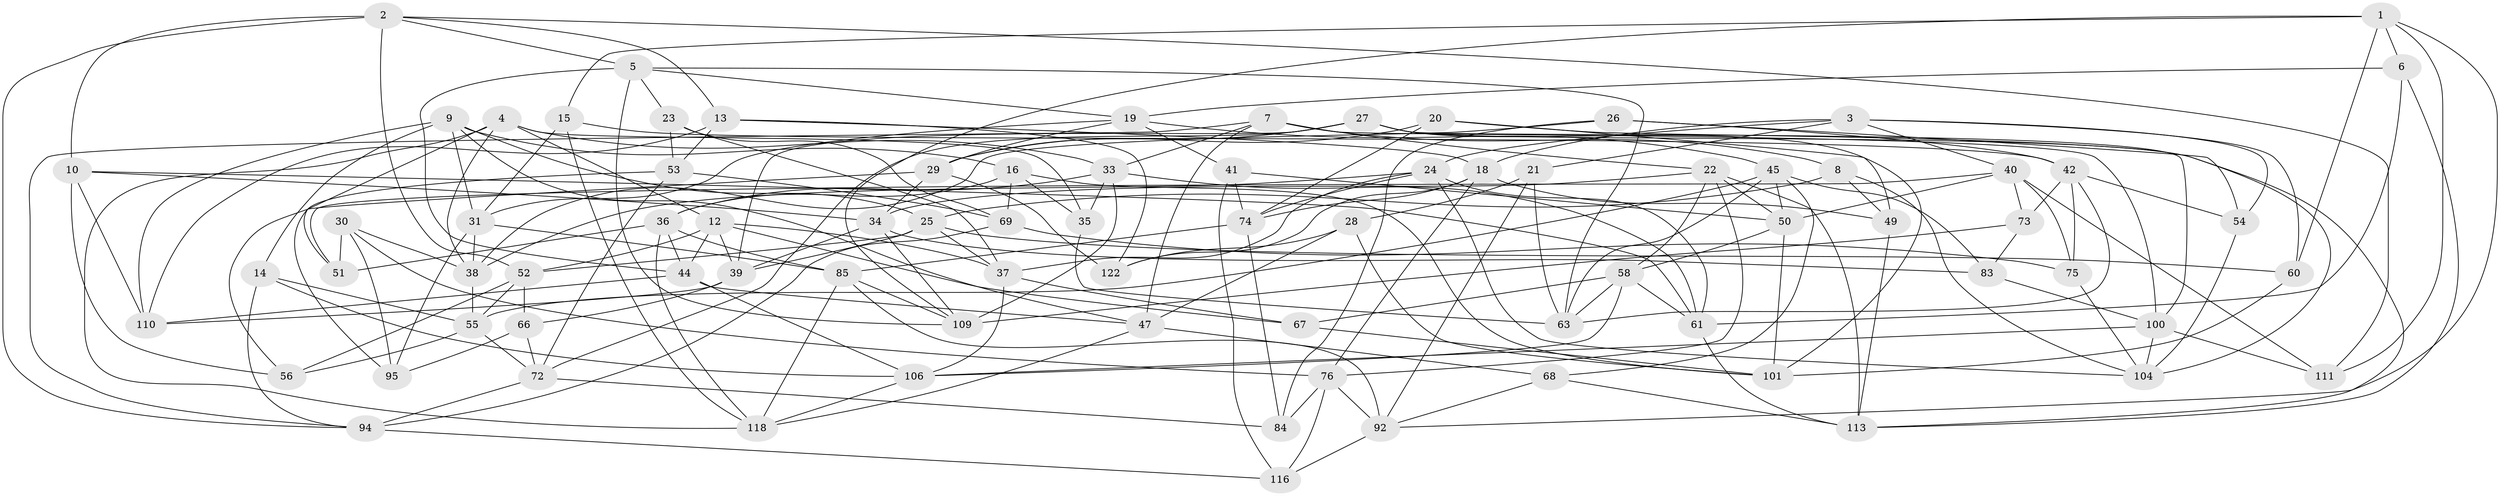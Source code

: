 // original degree distribution, {4: 1.0}
// Generated by graph-tools (version 1.1) at 2025/42/03/06/25 10:42:16]
// undirected, 80 vertices, 209 edges
graph export_dot {
graph [start="1"]
  node [color=gray90,style=filled];
  1 [super="+59"];
  2 [super="+108"];
  3 [super="+77"];
  4 [super="+115"];
  5 [super="+71"];
  6;
  7 [super="+121"];
  8;
  9 [super="+123"];
  10 [super="+11"];
  12 [super="+17"];
  13 [super="+43"];
  14;
  15;
  16 [super="+102"];
  18 [super="+103"];
  19 [super="+88"];
  20;
  21;
  22 [super="+32"];
  23;
  24 [super="+98"];
  25 [super="+96"];
  26;
  27 [super="+70"];
  28;
  29 [super="+62"];
  30;
  31 [super="+64"];
  33 [super="+65"];
  34 [super="+120"];
  35;
  36 [super="+91"];
  37 [super="+130"];
  38 [super="+46"];
  39 [super="+90"];
  40 [super="+79"];
  41;
  42 [super="+93"];
  44 [super="+78"];
  45 [super="+48"];
  47 [super="+80"];
  49;
  50 [super="+57"];
  51;
  52 [super="+87"];
  53 [super="+82"];
  54;
  55 [super="+105"];
  56;
  58 [super="+86"];
  60;
  61 [super="+107"];
  63 [super="+117"];
  66;
  67;
  68;
  69 [super="+81"];
  72 [super="+119"];
  73;
  74 [super="+89"];
  75;
  76 [super="+97"];
  83;
  84;
  85 [super="+99"];
  92 [super="+124"];
  94 [super="+125"];
  95;
  100 [super="+129"];
  101 [super="+114"];
  104 [super="+112"];
  106 [super="+132"];
  109 [super="+127"];
  110 [super="+131"];
  111;
  113 [super="+126"];
  116;
  118 [super="+128"];
  122;
  1 -- 109;
  1 -- 111;
  1 -- 15;
  1 -- 6;
  1 -- 60;
  1 -- 92;
  2 -- 5;
  2 -- 94;
  2 -- 52;
  2 -- 13;
  2 -- 111;
  2 -- 10;
  3 -- 60;
  3 -- 54;
  3 -- 40;
  3 -- 24;
  3 -- 18;
  3 -- 21;
  4 -- 35;
  4 -- 51;
  4 -- 118;
  4 -- 12;
  4 -- 38;
  4 -- 33;
  5 -- 19;
  5 -- 23;
  5 -- 63;
  5 -- 44;
  5 -- 109;
  6 -- 19;
  6 -- 113;
  6 -- 61;
  7 -- 47;
  7 -- 94;
  7 -- 22;
  7 -- 8;
  7 -- 100;
  7 -- 33;
  8 -- 49;
  8 -- 25;
  8 -- 104;
  9 -- 110;
  9 -- 16;
  9 -- 47;
  9 -- 14;
  9 -- 31;
  9 -- 25;
  10 -- 56;
  10 -- 110 [weight=2];
  10 -- 34;
  10 -- 61;
  12 -- 52;
  12 -- 67;
  12 -- 37;
  12 -- 44;
  12 -- 39;
  13 -- 53 [weight=2];
  13 -- 122;
  13 -- 110;
  13 -- 18;
  14 -- 94;
  14 -- 106;
  14 -- 55;
  15 -- 42;
  15 -- 118;
  15 -- 31;
  16 -- 35;
  16 -- 69 [weight=2];
  16 -- 101;
  16 -- 36;
  18 -- 74;
  18 -- 122;
  18 -- 49;
  18 -- 76;
  19 -- 41;
  19 -- 45;
  19 -- 29;
  19 -- 31;
  20 -- 74;
  20 -- 104;
  20 -- 29;
  20 -- 49;
  21 -- 28;
  21 -- 92;
  21 -- 63;
  22 -- 58;
  22 -- 113;
  22 -- 76;
  22 -- 34;
  22 -- 50;
  23 -- 69;
  23 -- 53;
  23 -- 37;
  24 -- 38;
  24 -- 61;
  24 -- 37;
  24 -- 104;
  24 -- 74;
  25 -- 39;
  25 -- 52;
  25 -- 60;
  25 -- 37;
  26 -- 84;
  26 -- 54;
  26 -- 42;
  26 -- 38;
  27 -- 72;
  27 -- 113;
  27 -- 100;
  27 -- 39;
  27 -- 101;
  27 -- 29;
  28 -- 47;
  28 -- 122;
  28 -- 101;
  29 -- 56;
  29 -- 34;
  29 -- 122;
  30 -- 95;
  30 -- 51;
  30 -- 76;
  30 -- 38;
  31 -- 85;
  31 -- 38;
  31 -- 95;
  33 -- 35;
  33 -- 36;
  33 -- 109;
  33 -- 61;
  34 -- 83;
  34 -- 39;
  34 -- 109;
  35 -- 63;
  36 -- 85;
  36 -- 51;
  36 -- 44;
  36 -- 118;
  37 -- 106;
  37 -- 67;
  38 -- 55;
  39 -- 66;
  39 -- 110;
  40 -- 111;
  40 -- 51;
  40 -- 73;
  40 -- 50;
  40 -- 75;
  41 -- 116;
  41 -- 50;
  41 -- 74;
  42 -- 75;
  42 -- 54;
  42 -- 73;
  42 -- 63;
  44 -- 47;
  44 -- 106;
  44 -- 110;
  45 -- 68;
  45 -- 50;
  45 -- 83;
  45 -- 55;
  45 -- 63;
  47 -- 118;
  47 -- 68;
  49 -- 113;
  50 -- 101;
  50 -- 58;
  52 -- 66;
  52 -- 56;
  52 -- 55;
  53 -- 72;
  53 -- 69;
  53 -- 95;
  54 -- 104;
  55 -- 56;
  55 -- 72;
  58 -- 61;
  58 -- 67;
  58 -- 106;
  58 -- 63;
  60 -- 101;
  61 -- 113;
  66 -- 95;
  66 -- 72;
  67 -- 101;
  68 -- 113;
  68 -- 92;
  69 -- 94;
  69 -- 75;
  72 -- 94;
  72 -- 84;
  73 -- 83;
  73 -- 109;
  74 -- 85;
  74 -- 84;
  75 -- 104;
  76 -- 116;
  76 -- 84;
  76 -- 92;
  83 -- 100;
  85 -- 109;
  85 -- 92;
  85 -- 118;
  92 -- 116;
  94 -- 116;
  100 -- 111;
  100 -- 106;
  100 -- 104;
  106 -- 118;
}
